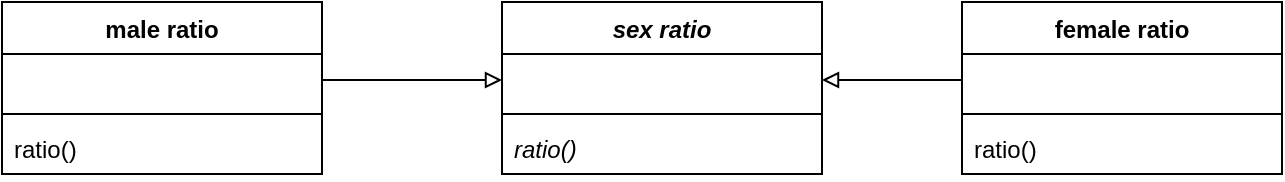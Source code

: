 <mxfile version="18.2.0" type="device"><diagram id="im6CYtvLo0AaLT2AlDJa" name="Page-1"><mxGraphModel dx="1382" dy="764" grid="1" gridSize="10" guides="1" tooltips="1" connect="1" arrows="1" fold="1" page="1" pageScale="1" pageWidth="827" pageHeight="1169" math="0" shadow="0"><root><mxCell id="0"/><mxCell id="1" parent="0"/><mxCell id="TqC5P-JFVpVOkZeQZGXS-1" value="sex ratio" style="swimlane;fontStyle=3;align=center;verticalAlign=top;childLayout=stackLayout;horizontal=1;startSize=26;horizontalStack=0;resizeParent=1;resizeParentMax=0;resizeLast=0;collapsible=1;marginBottom=0;" vertex="1" parent="1"><mxGeometry x="350" y="670" width="160" height="86" as="geometry"/></mxCell><mxCell id="TqC5P-JFVpVOkZeQZGXS-2" value=" " style="text;strokeColor=none;fillColor=none;align=left;verticalAlign=top;spacingLeft=4;spacingRight=4;overflow=hidden;rotatable=0;points=[[0,0.5],[1,0.5]];portConstraint=eastwest;" vertex="1" parent="TqC5P-JFVpVOkZeQZGXS-1"><mxGeometry y="26" width="160" height="26" as="geometry"/></mxCell><mxCell id="TqC5P-JFVpVOkZeQZGXS-3" value="" style="line;strokeWidth=1;fillColor=none;align=left;verticalAlign=middle;spacingTop=-1;spacingLeft=3;spacingRight=3;rotatable=0;labelPosition=right;points=[];portConstraint=eastwest;" vertex="1" parent="TqC5P-JFVpVOkZeQZGXS-1"><mxGeometry y="52" width="160" height="8" as="geometry"/></mxCell><mxCell id="TqC5P-JFVpVOkZeQZGXS-4" value="ratio()" style="text;strokeColor=none;fillColor=none;align=left;verticalAlign=top;spacingLeft=4;spacingRight=4;overflow=hidden;rotatable=0;points=[[0,0.5],[1,0.5]];portConstraint=eastwest;fontStyle=2" vertex="1" parent="TqC5P-JFVpVOkZeQZGXS-1"><mxGeometry y="60" width="160" height="26" as="geometry"/></mxCell><mxCell id="TqC5P-JFVpVOkZeQZGXS-5" style="edgeStyle=none;rounded=0;orthogonalLoop=1;jettySize=auto;html=1;exitX=0;exitY=0.5;exitDx=0;exitDy=0;endArrow=block;endFill=0;strokeWidth=1;entryX=1;entryY=0.5;entryDx=0;entryDy=0;" edge="1" parent="1" source="TqC5P-JFVpVOkZeQZGXS-7" target="TqC5P-JFVpVOkZeQZGXS-2"><mxGeometry relative="1" as="geometry"><mxPoint x="400" y="280" as="targetPoint"/></mxGeometry></mxCell><mxCell id="TqC5P-JFVpVOkZeQZGXS-6" value="female ratio" style="swimlane;fontStyle=1;align=center;verticalAlign=top;childLayout=stackLayout;horizontal=1;startSize=26;horizontalStack=0;resizeParent=1;resizeParentMax=0;resizeLast=0;collapsible=1;marginBottom=0;" vertex="1" parent="1"><mxGeometry x="580" y="670" width="160" height="86" as="geometry"/></mxCell><mxCell id="TqC5P-JFVpVOkZeQZGXS-7" value=" " style="text;strokeColor=none;fillColor=none;align=left;verticalAlign=top;spacingLeft=4;spacingRight=4;overflow=hidden;rotatable=0;points=[[0,0.5],[1,0.5]];portConstraint=eastwest;" vertex="1" parent="TqC5P-JFVpVOkZeQZGXS-6"><mxGeometry y="26" width="160" height="26" as="geometry"/></mxCell><mxCell id="TqC5P-JFVpVOkZeQZGXS-8" value="" style="line;strokeWidth=1;fillColor=none;align=left;verticalAlign=middle;spacingTop=-1;spacingLeft=3;spacingRight=3;rotatable=0;labelPosition=right;points=[];portConstraint=eastwest;" vertex="1" parent="TqC5P-JFVpVOkZeQZGXS-6"><mxGeometry y="52" width="160" height="8" as="geometry"/></mxCell><mxCell id="TqC5P-JFVpVOkZeQZGXS-9" value="ratio()" style="text;strokeColor=none;fillColor=none;align=left;verticalAlign=top;spacingLeft=4;spacingRight=4;overflow=hidden;rotatable=0;points=[[0,0.5],[1,0.5]];portConstraint=eastwest;" vertex="1" parent="TqC5P-JFVpVOkZeQZGXS-6"><mxGeometry y="60" width="160" height="26" as="geometry"/></mxCell><mxCell id="TqC5P-JFVpVOkZeQZGXS-10" value="male ratio" style="swimlane;fontStyle=1;align=center;verticalAlign=top;childLayout=stackLayout;horizontal=1;startSize=26;horizontalStack=0;resizeParent=1;resizeParentMax=0;resizeLast=0;collapsible=1;marginBottom=0;" vertex="1" parent="1"><mxGeometry x="100" y="670" width="160" height="86" as="geometry"/></mxCell><mxCell id="TqC5P-JFVpVOkZeQZGXS-11" value=" " style="text;strokeColor=none;fillColor=none;align=left;verticalAlign=top;spacingLeft=4;spacingRight=4;overflow=hidden;rotatable=0;points=[[0,0.5],[1,0.5]];portConstraint=eastwest;" vertex="1" parent="TqC5P-JFVpVOkZeQZGXS-10"><mxGeometry y="26" width="160" height="26" as="geometry"/></mxCell><mxCell id="TqC5P-JFVpVOkZeQZGXS-12" value="" style="line;strokeWidth=1;fillColor=none;align=left;verticalAlign=middle;spacingTop=-1;spacingLeft=3;spacingRight=3;rotatable=0;labelPosition=right;points=[];portConstraint=eastwest;" vertex="1" parent="TqC5P-JFVpVOkZeQZGXS-10"><mxGeometry y="52" width="160" height="8" as="geometry"/></mxCell><mxCell id="TqC5P-JFVpVOkZeQZGXS-13" value="ratio()" style="text;strokeColor=none;fillColor=none;align=left;verticalAlign=top;spacingLeft=4;spacingRight=4;overflow=hidden;rotatable=0;points=[[0,0.5],[1,0.5]];portConstraint=eastwest;fontStyle=0" vertex="1" parent="TqC5P-JFVpVOkZeQZGXS-10"><mxGeometry y="60" width="160" height="26" as="geometry"/></mxCell><mxCell id="TqC5P-JFVpVOkZeQZGXS-14" style="rounded=0;orthogonalLoop=1;jettySize=auto;html=1;endArrow=block;endFill=0;exitX=1;exitY=0.5;exitDx=0;exitDy=0;strokeWidth=1;entryX=0;entryY=0.5;entryDx=0;entryDy=0;" edge="1" parent="1" source="TqC5P-JFVpVOkZeQZGXS-11" target="TqC5P-JFVpVOkZeQZGXS-2"><mxGeometry relative="1" as="geometry"><mxPoint x="330" y="720" as="targetPoint"/></mxGeometry></mxCell></root></mxGraphModel></diagram></mxfile>